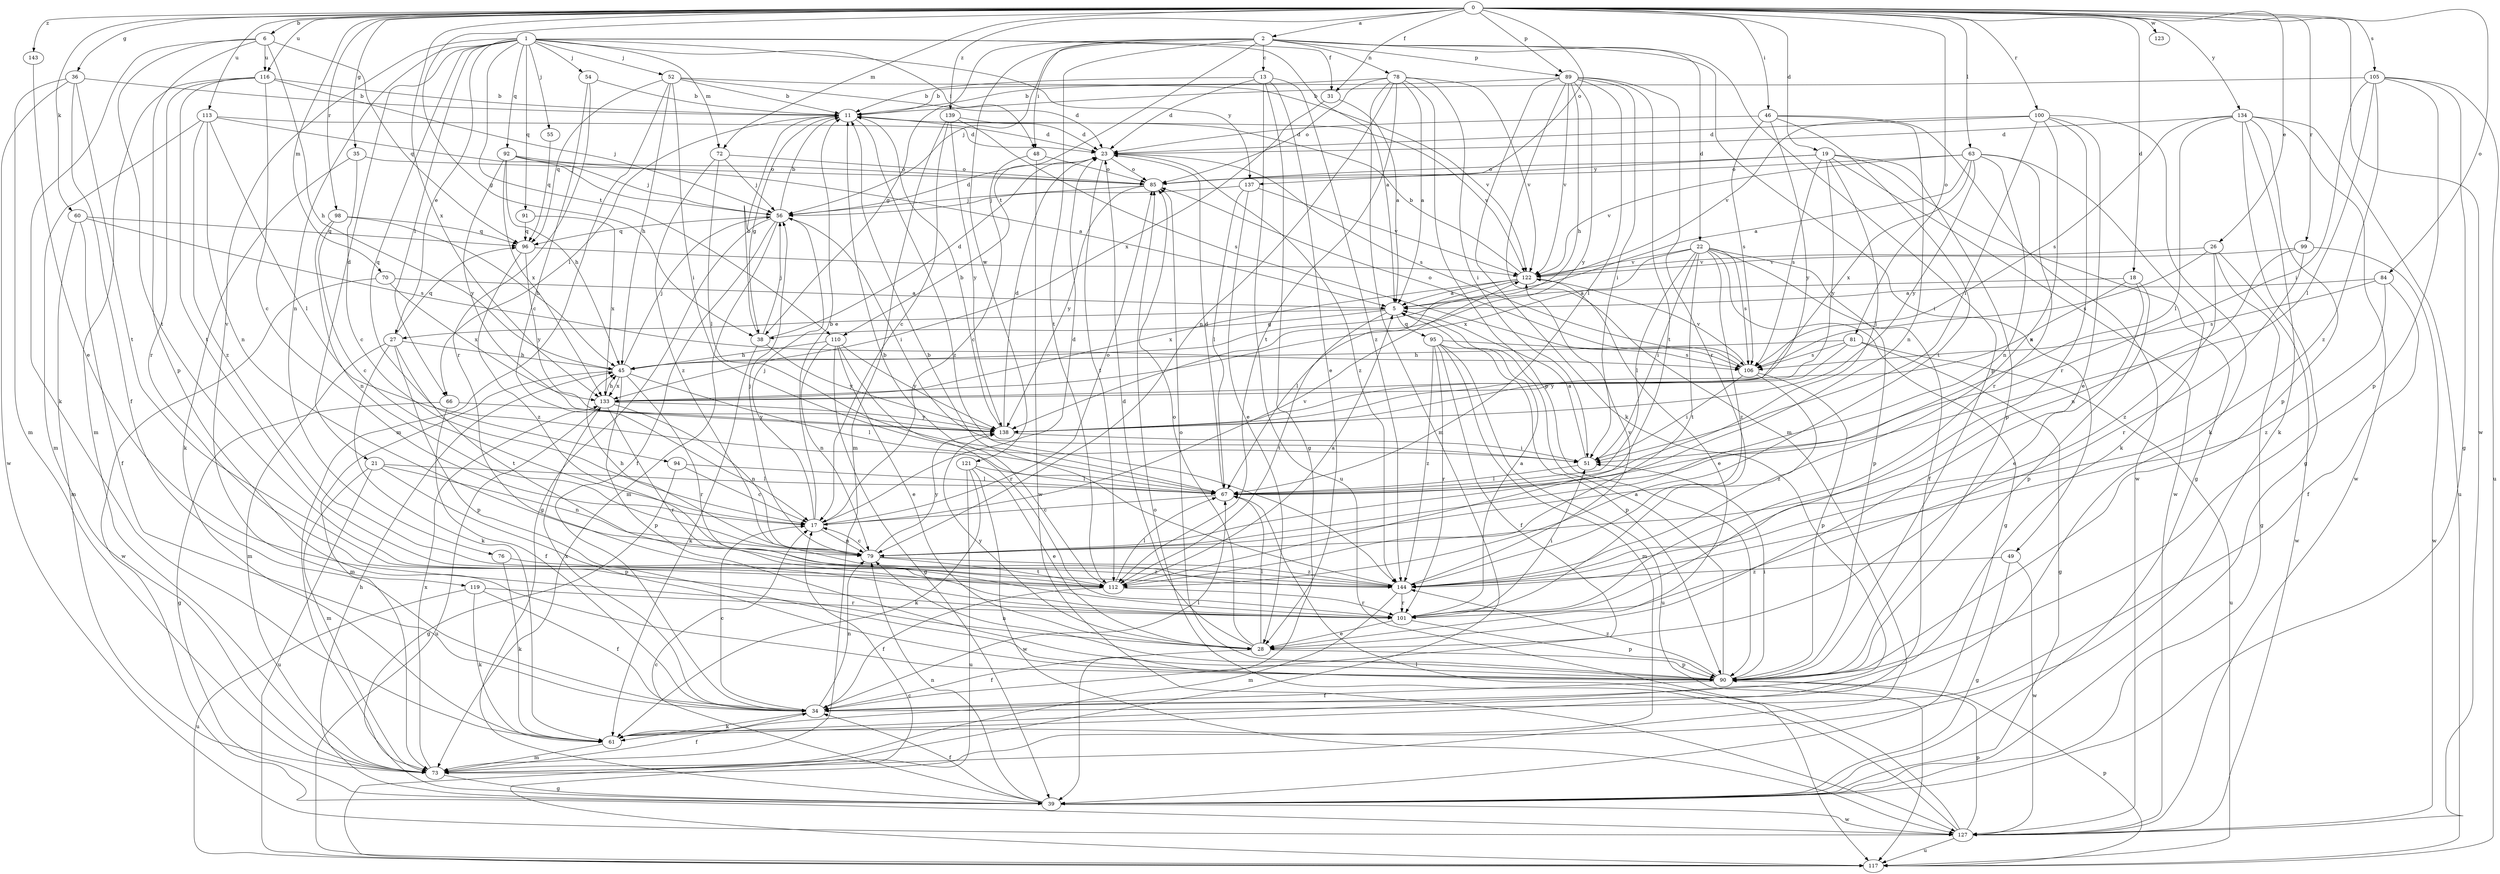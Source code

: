strict digraph  {
0;
1;
2;
5;
6;
11;
13;
17;
18;
19;
21;
22;
23;
26;
27;
28;
31;
34;
35;
36;
38;
39;
45;
46;
48;
49;
51;
52;
54;
55;
56;
60;
61;
63;
66;
67;
70;
72;
73;
76;
78;
79;
81;
84;
85;
89;
90;
91;
92;
94;
95;
96;
98;
99;
100;
101;
105;
106;
110;
112;
113;
116;
117;
119;
121;
122;
123;
127;
133;
134;
137;
138;
139;
143;
144;
0 -> 2  [label=a];
0 -> 6  [label=b];
0 -> 18  [label=d];
0 -> 19  [label=d];
0 -> 26  [label=e];
0 -> 31  [label=f];
0 -> 35  [label=g];
0 -> 36  [label=g];
0 -> 38  [label=g];
0 -> 46  [label=i];
0 -> 60  [label=k];
0 -> 63  [label=l];
0 -> 70  [label=m];
0 -> 72  [label=m];
0 -> 81  [label=o];
0 -> 84  [label=o];
0 -> 85  [label=o];
0 -> 89  [label=p];
0 -> 98  [label=r];
0 -> 99  [label=r];
0 -> 100  [label=r];
0 -> 105  [label=s];
0 -> 113  [label=u];
0 -> 116  [label=u];
0 -> 123  [label=w];
0 -> 127  [label=w];
0 -> 133  [label=x];
0 -> 134  [label=y];
0 -> 139  [label=z];
0 -> 143  [label=z];
1 -> 5  [label=a];
1 -> 21  [label=d];
1 -> 27  [label=e];
1 -> 31  [label=f];
1 -> 48  [label=i];
1 -> 52  [label=j];
1 -> 54  [label=j];
1 -> 55  [label=j];
1 -> 66  [label=l];
1 -> 72  [label=m];
1 -> 76  [label=n];
1 -> 91  [label=q];
1 -> 92  [label=q];
1 -> 94  [label=q];
1 -> 110  [label=t];
1 -> 119  [label=v];
1 -> 137  [label=y];
2 -> 13  [label=c];
2 -> 22  [label=d];
2 -> 38  [label=g];
2 -> 48  [label=i];
2 -> 49  [label=i];
2 -> 56  [label=j];
2 -> 78  [label=n];
2 -> 89  [label=p];
2 -> 90  [label=p];
2 -> 110  [label=t];
2 -> 112  [label=t];
2 -> 121  [label=v];
5 -> 27  [label=e];
5 -> 38  [label=g];
5 -> 95  [label=q];
5 -> 112  [label=t];
6 -> 45  [label=h];
6 -> 61  [label=k];
6 -> 90  [label=p];
6 -> 96  [label=q];
6 -> 112  [label=t];
6 -> 116  [label=u];
11 -> 23  [label=d];
11 -> 38  [label=g];
11 -> 66  [label=l];
11 -> 122  [label=v];
11 -> 144  [label=z];
13 -> 11  [label=b];
13 -> 23  [label=d];
13 -> 28  [label=e];
13 -> 39  [label=g];
13 -> 117  [label=u];
13 -> 144  [label=z];
17 -> 11  [label=b];
17 -> 23  [label=d];
17 -> 56  [label=j];
17 -> 79  [label=n];
17 -> 85  [label=o];
17 -> 122  [label=v];
18 -> 5  [label=a];
18 -> 28  [label=e];
18 -> 90  [label=p];
18 -> 133  [label=x];
19 -> 39  [label=g];
19 -> 67  [label=l];
19 -> 85  [label=o];
19 -> 90  [label=p];
19 -> 106  [label=s];
19 -> 127  [label=w];
19 -> 137  [label=y];
19 -> 138  [label=y];
21 -> 67  [label=l];
21 -> 73  [label=m];
21 -> 79  [label=n];
21 -> 90  [label=p];
21 -> 117  [label=u];
22 -> 34  [label=f];
22 -> 39  [label=g];
22 -> 51  [label=i];
22 -> 67  [label=l];
22 -> 90  [label=p];
22 -> 106  [label=s];
22 -> 112  [label=t];
22 -> 122  [label=v];
22 -> 133  [label=x];
22 -> 144  [label=z];
23 -> 85  [label=o];
23 -> 106  [label=s];
23 -> 112  [label=t];
23 -> 144  [label=z];
26 -> 39  [label=g];
26 -> 106  [label=s];
26 -> 122  [label=v];
26 -> 127  [label=w];
26 -> 144  [label=z];
27 -> 45  [label=h];
27 -> 61  [label=k];
27 -> 73  [label=m];
27 -> 90  [label=p];
27 -> 96  [label=q];
27 -> 112  [label=t];
28 -> 23  [label=d];
28 -> 34  [label=f];
28 -> 67  [label=l];
28 -> 85  [label=o];
28 -> 90  [label=p];
28 -> 138  [label=y];
31 -> 5  [label=a];
31 -> 133  [label=x];
34 -> 17  [label=c];
34 -> 61  [label=k];
34 -> 67  [label=l];
34 -> 79  [label=n];
34 -> 133  [label=x];
35 -> 17  [label=c];
35 -> 61  [label=k];
35 -> 85  [label=o];
36 -> 11  [label=b];
36 -> 34  [label=f];
36 -> 73  [label=m];
36 -> 112  [label=t];
36 -> 127  [label=w];
38 -> 11  [label=b];
38 -> 23  [label=d];
38 -> 56  [label=j];
38 -> 61  [label=k];
38 -> 138  [label=y];
39 -> 17  [label=c];
39 -> 34  [label=f];
39 -> 45  [label=h];
39 -> 79  [label=n];
39 -> 127  [label=w];
45 -> 56  [label=j];
45 -> 67  [label=l];
45 -> 73  [label=m];
45 -> 90  [label=p];
45 -> 101  [label=r];
45 -> 133  [label=x];
46 -> 23  [label=d];
46 -> 79  [label=n];
46 -> 106  [label=s];
46 -> 112  [label=t];
46 -> 127  [label=w];
46 -> 138  [label=y];
48 -> 17  [label=c];
48 -> 85  [label=o];
48 -> 127  [label=w];
49 -> 39  [label=g];
49 -> 127  [label=w];
49 -> 144  [label=z];
51 -> 5  [label=a];
51 -> 67  [label=l];
52 -> 11  [label=b];
52 -> 23  [label=d];
52 -> 45  [label=h];
52 -> 51  [label=i];
52 -> 73  [label=m];
52 -> 96  [label=q];
52 -> 122  [label=v];
54 -> 11  [label=b];
54 -> 17  [label=c];
54 -> 101  [label=r];
55 -> 96  [label=q];
56 -> 11  [label=b];
56 -> 23  [label=d];
56 -> 34  [label=f];
56 -> 39  [label=g];
56 -> 51  [label=i];
56 -> 73  [label=m];
56 -> 96  [label=q];
60 -> 34  [label=f];
60 -> 73  [label=m];
60 -> 96  [label=q];
60 -> 106  [label=s];
61 -> 73  [label=m];
63 -> 5  [label=a];
63 -> 61  [label=k];
63 -> 79  [label=n];
63 -> 85  [label=o];
63 -> 101  [label=r];
63 -> 122  [label=v];
63 -> 133  [label=x];
63 -> 138  [label=y];
66 -> 34  [label=f];
66 -> 39  [label=g];
66 -> 138  [label=y];
67 -> 17  [label=c];
67 -> 23  [label=d];
70 -> 5  [label=a];
70 -> 127  [label=w];
70 -> 133  [label=x];
72 -> 56  [label=j];
72 -> 67  [label=l];
72 -> 85  [label=o];
72 -> 144  [label=z];
73 -> 34  [label=f];
73 -> 39  [label=g];
73 -> 133  [label=x];
76 -> 61  [label=k];
76 -> 144  [label=z];
78 -> 5  [label=a];
78 -> 11  [label=b];
78 -> 51  [label=i];
78 -> 73  [label=m];
78 -> 79  [label=n];
78 -> 85  [label=o];
78 -> 90  [label=p];
78 -> 112  [label=t];
78 -> 122  [label=v];
79 -> 17  [label=c];
79 -> 45  [label=h];
79 -> 56  [label=j];
79 -> 112  [label=t];
79 -> 138  [label=y];
79 -> 144  [label=z];
81 -> 39  [label=g];
81 -> 45  [label=h];
81 -> 106  [label=s];
81 -> 117  [label=u];
81 -> 138  [label=y];
84 -> 5  [label=a];
84 -> 34  [label=f];
84 -> 106  [label=s];
84 -> 144  [label=z];
85 -> 56  [label=j];
85 -> 138  [label=y];
89 -> 11  [label=b];
89 -> 45  [label=h];
89 -> 51  [label=i];
89 -> 61  [label=k];
89 -> 67  [label=l];
89 -> 73  [label=m];
89 -> 101  [label=r];
89 -> 112  [label=t];
89 -> 122  [label=v];
89 -> 138  [label=y];
90 -> 5  [label=a];
90 -> 34  [label=f];
90 -> 51  [label=i];
90 -> 79  [label=n];
90 -> 85  [label=o];
90 -> 144  [label=z];
91 -> 96  [label=q];
91 -> 133  [label=x];
92 -> 5  [label=a];
92 -> 45  [label=h];
92 -> 56  [label=j];
92 -> 85  [label=o];
92 -> 133  [label=x];
92 -> 138  [label=y];
94 -> 17  [label=c];
94 -> 39  [label=g];
94 -> 67  [label=l];
95 -> 34  [label=f];
95 -> 73  [label=m];
95 -> 90  [label=p];
95 -> 101  [label=r];
95 -> 106  [label=s];
95 -> 117  [label=u];
95 -> 144  [label=z];
96 -> 122  [label=v];
96 -> 138  [label=y];
96 -> 144  [label=z];
98 -> 17  [label=c];
98 -> 45  [label=h];
98 -> 79  [label=n];
98 -> 96  [label=q];
99 -> 79  [label=n];
99 -> 101  [label=r];
99 -> 122  [label=v];
99 -> 127  [label=w];
100 -> 23  [label=d];
100 -> 28  [label=e];
100 -> 51  [label=i];
100 -> 61  [label=k];
100 -> 79  [label=n];
100 -> 101  [label=r];
100 -> 122  [label=v];
101 -> 5  [label=a];
101 -> 28  [label=e];
101 -> 51  [label=i];
101 -> 90  [label=p];
105 -> 11  [label=b];
105 -> 39  [label=g];
105 -> 51  [label=i];
105 -> 67  [label=l];
105 -> 90  [label=p];
105 -> 117  [label=u];
105 -> 144  [label=z];
106 -> 51  [label=i];
106 -> 85  [label=o];
106 -> 90  [label=p];
106 -> 122  [label=v];
106 -> 144  [label=z];
110 -> 28  [label=e];
110 -> 39  [label=g];
110 -> 45  [label=h];
110 -> 79  [label=n];
110 -> 101  [label=r];
110 -> 138  [label=y];
112 -> 5  [label=a];
112 -> 11  [label=b];
112 -> 34  [label=f];
112 -> 67  [label=l];
112 -> 101  [label=r];
113 -> 23  [label=d];
113 -> 56  [label=j];
113 -> 67  [label=l];
113 -> 73  [label=m];
113 -> 79  [label=n];
113 -> 144  [label=z];
116 -> 11  [label=b];
116 -> 17  [label=c];
116 -> 56  [label=j];
116 -> 73  [label=m];
116 -> 101  [label=r];
116 -> 112  [label=t];
117 -> 17  [label=c];
117 -> 90  [label=p];
119 -> 34  [label=f];
119 -> 61  [label=k];
119 -> 101  [label=r];
119 -> 117  [label=u];
121 -> 28  [label=e];
121 -> 61  [label=k];
121 -> 67  [label=l];
121 -> 117  [label=u];
121 -> 127  [label=w];
122 -> 5  [label=a];
122 -> 11  [label=b];
122 -> 28  [label=e];
122 -> 67  [label=l];
122 -> 133  [label=x];
127 -> 67  [label=l];
127 -> 85  [label=o];
127 -> 90  [label=p];
127 -> 117  [label=u];
133 -> 45  [label=h];
133 -> 79  [label=n];
133 -> 101  [label=r];
133 -> 117  [label=u];
133 -> 138  [label=y];
134 -> 23  [label=d];
134 -> 39  [label=g];
134 -> 61  [label=k];
134 -> 67  [label=l];
134 -> 90  [label=p];
134 -> 106  [label=s];
134 -> 117  [label=u];
134 -> 127  [label=w];
137 -> 28  [label=e];
137 -> 56  [label=j];
137 -> 67  [label=l];
137 -> 122  [label=v];
138 -> 11  [label=b];
138 -> 23  [label=d];
138 -> 51  [label=i];
139 -> 17  [label=c];
139 -> 23  [label=d];
139 -> 73  [label=m];
139 -> 106  [label=s];
139 -> 138  [label=y];
143 -> 28  [label=e];
144 -> 11  [label=b];
144 -> 73  [label=m];
144 -> 101  [label=r];
144 -> 122  [label=v];
}
